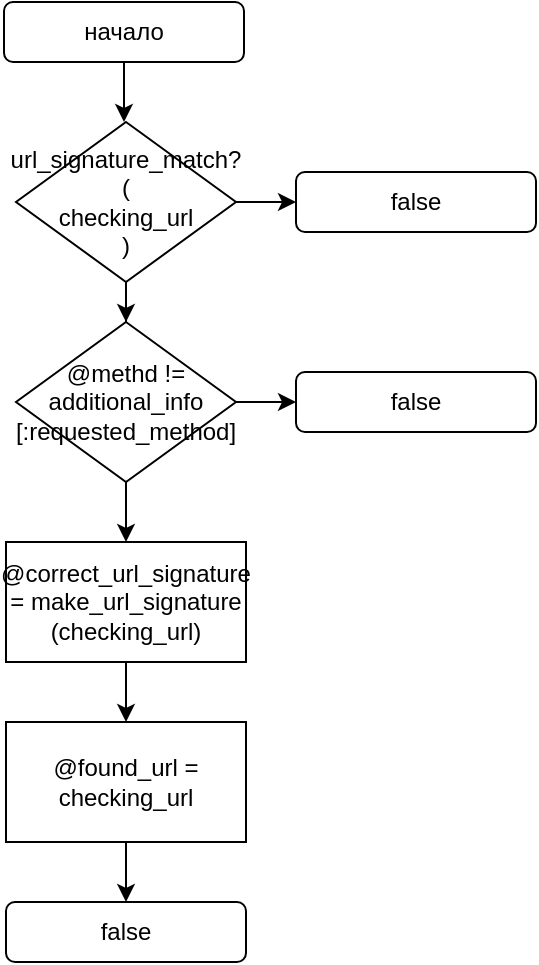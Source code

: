 <mxfile version="17.4.5" type="device"><diagram id="6vchvn2INqKsaZ0BZD0O" name="Page-1"><mxGraphModel dx="370" dy="690" grid="1" gridSize="10" guides="1" tooltips="1" connect="1" arrows="1" fold="1" page="1" pageScale="1" pageWidth="827" pageHeight="1169" math="0" shadow="0"><root><mxCell id="0"/><mxCell id="1" parent="0"/><mxCell id="TtExzd5zuu7moBImFZO7-6" value="" style="edgeStyle=orthogonalEdgeStyle;rounded=0;orthogonalLoop=1;jettySize=auto;html=1;" edge="1" parent="1" source="TtExzd5zuu7moBImFZO7-1"><mxGeometry relative="1" as="geometry"><mxPoint x="414" y="100" as="targetPoint"/></mxGeometry></mxCell><mxCell id="TtExzd5zuu7moBImFZO7-1" value="начало" style="rounded=1;whiteSpace=wrap;html=1;" vertex="1" parent="1"><mxGeometry x="354" y="40" width="120" height="30" as="geometry"/></mxCell><mxCell id="TtExzd5zuu7moBImFZO7-95" value="false" style="rounded=1;whiteSpace=wrap;html=1;" vertex="1" parent="1"><mxGeometry x="500" y="125" width="120" height="30" as="geometry"/></mxCell><mxCell id="TtExzd5zuu7moBImFZO7-112" value="" style="edgeStyle=orthogonalEdgeStyle;rounded=0;orthogonalLoop=1;jettySize=auto;html=1;" edge="1" parent="1" source="TtExzd5zuu7moBImFZO7-111" target="TtExzd5zuu7moBImFZO7-95"><mxGeometry relative="1" as="geometry"/></mxCell><mxCell id="TtExzd5zuu7moBImFZO7-118" value="" style="edgeStyle=orthogonalEdgeStyle;rounded=0;orthogonalLoop=1;jettySize=auto;html=1;" edge="1" parent="1" source="TtExzd5zuu7moBImFZO7-111" target="TtExzd5zuu7moBImFZO7-113"><mxGeometry relative="1" as="geometry"/></mxCell><mxCell id="TtExzd5zuu7moBImFZO7-111" value="&lt;div&gt;url_signature_match?(&lt;/div&gt;&lt;div&gt;checking_url&lt;/div&gt;&lt;div&gt;)&lt;br&gt;&lt;/div&gt;" style="rhombus;whiteSpace=wrap;html=1;" vertex="1" parent="1"><mxGeometry x="360" y="100" width="110" height="80" as="geometry"/></mxCell><mxCell id="TtExzd5zuu7moBImFZO7-115" value="" style="edgeStyle=orthogonalEdgeStyle;rounded=0;orthogonalLoop=1;jettySize=auto;html=1;" edge="1" parent="1" source="TtExzd5zuu7moBImFZO7-113" target="TtExzd5zuu7moBImFZO7-114"><mxGeometry relative="1" as="geometry"/></mxCell><mxCell id="TtExzd5zuu7moBImFZO7-119" value="" style="edgeStyle=orthogonalEdgeStyle;rounded=0;orthogonalLoop=1;jettySize=auto;html=1;" edge="1" parent="1" source="TtExzd5zuu7moBImFZO7-113" target="TtExzd5zuu7moBImFZO7-116"><mxGeometry relative="1" as="geometry"/></mxCell><mxCell id="TtExzd5zuu7moBImFZO7-113" value="&lt;div&gt;@methd !=&lt;/div&gt;&lt;div&gt;additional_info&lt;/div&gt;&lt;div&gt;[:requested_method]&lt;br&gt;&lt;/div&gt;" style="rhombus;whiteSpace=wrap;html=1;" vertex="1" parent="1"><mxGeometry x="360" y="200" width="110" height="80" as="geometry"/></mxCell><mxCell id="TtExzd5zuu7moBImFZO7-114" value="false" style="rounded=1;whiteSpace=wrap;html=1;" vertex="1" parent="1"><mxGeometry x="500" y="225" width="120" height="30" as="geometry"/></mxCell><mxCell id="TtExzd5zuu7moBImFZO7-120" value="" style="edgeStyle=orthogonalEdgeStyle;rounded=0;orthogonalLoop=1;jettySize=auto;html=1;" edge="1" parent="1" source="TtExzd5zuu7moBImFZO7-116" target="TtExzd5zuu7moBImFZO7-117"><mxGeometry relative="1" as="geometry"/></mxCell><mxCell id="TtExzd5zuu7moBImFZO7-116" value="&lt;div&gt;@correct_url_signature&lt;/div&gt;&lt;div&gt;= make_url_signature&lt;/div&gt;&lt;div&gt;(checking_url)&lt;br&gt;&lt;/div&gt;" style="rounded=0;whiteSpace=wrap;html=1;" vertex="1" parent="1"><mxGeometry x="355" y="310" width="120" height="60" as="geometry"/></mxCell><mxCell id="TtExzd5zuu7moBImFZO7-122" value="" style="edgeStyle=orthogonalEdgeStyle;rounded=0;orthogonalLoop=1;jettySize=auto;html=1;" edge="1" parent="1" source="TtExzd5zuu7moBImFZO7-117" target="TtExzd5zuu7moBImFZO7-121"><mxGeometry relative="1" as="geometry"/></mxCell><mxCell id="TtExzd5zuu7moBImFZO7-117" value="&lt;div&gt;@found_url =&lt;/div&gt;&lt;div&gt;checking_url&lt;br&gt;&lt;/div&gt;" style="rounded=0;whiteSpace=wrap;html=1;" vertex="1" parent="1"><mxGeometry x="355" y="400" width="120" height="60" as="geometry"/></mxCell><mxCell id="TtExzd5zuu7moBImFZO7-121" value="false" style="rounded=1;whiteSpace=wrap;html=1;" vertex="1" parent="1"><mxGeometry x="355" y="490" width="120" height="30" as="geometry"/></mxCell></root></mxGraphModel></diagram></mxfile>